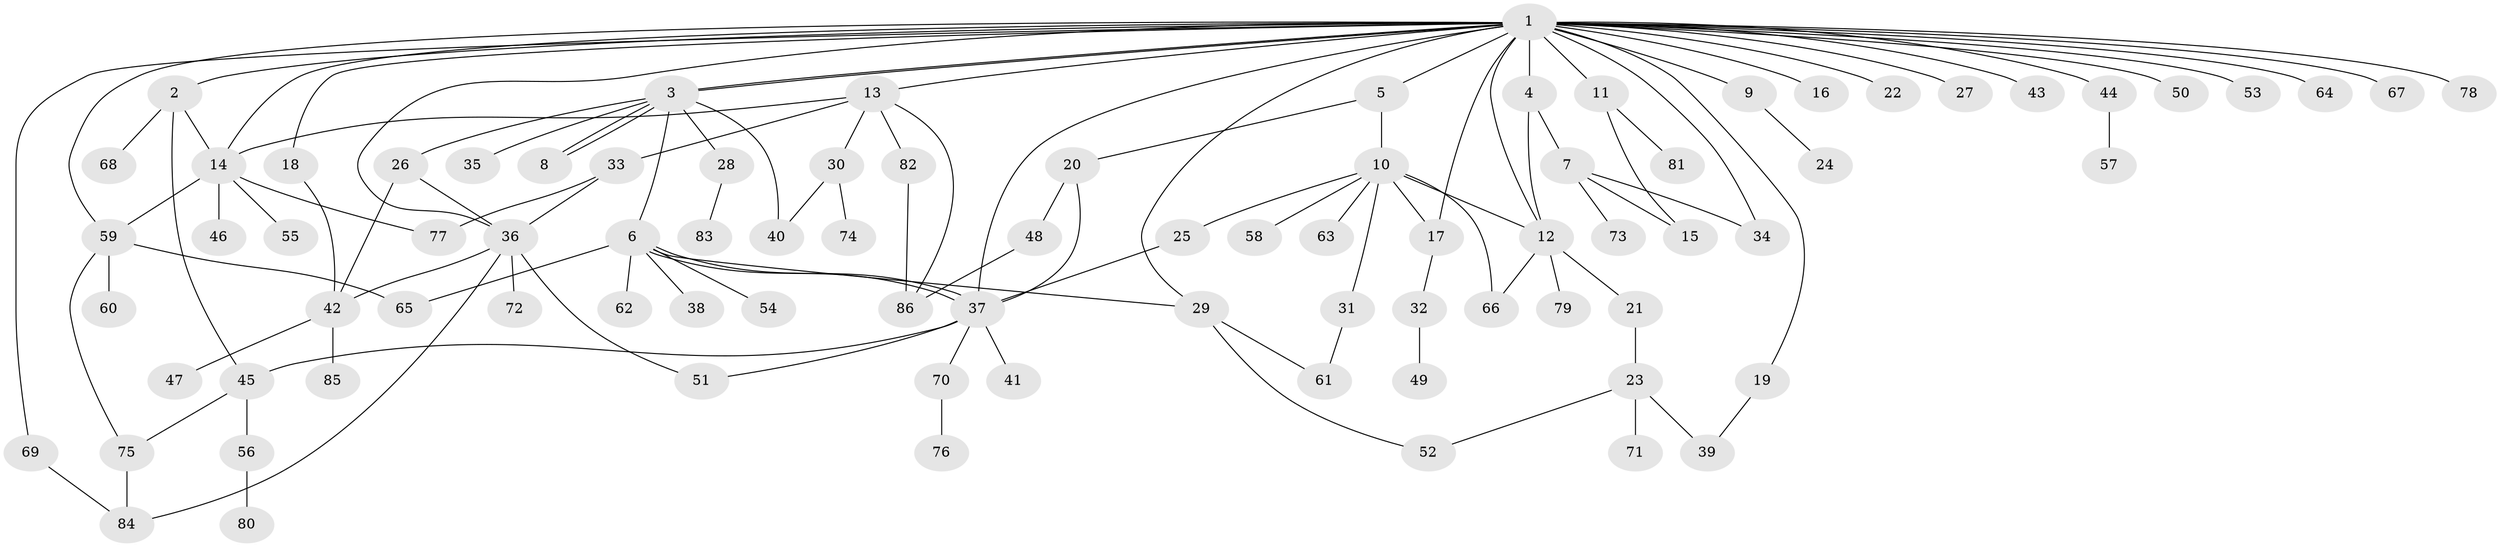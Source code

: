 // coarse degree distribution, {13: 0.027777777777777776, 3: 0.1388888888888889, 6: 0.1111111111111111, 7: 0.05555555555555555, 4: 0.2222222222222222, 5: 0.027777777777777776, 1: 0.3055555555555556, 2: 0.1111111111111111}
// Generated by graph-tools (version 1.1) at 2025/50/03/04/25 22:50:44]
// undirected, 86 vertices, 118 edges
graph export_dot {
  node [color=gray90,style=filled];
  1;
  2;
  3;
  4;
  5;
  6;
  7;
  8;
  9;
  10;
  11;
  12;
  13;
  14;
  15;
  16;
  17;
  18;
  19;
  20;
  21;
  22;
  23;
  24;
  25;
  26;
  27;
  28;
  29;
  30;
  31;
  32;
  33;
  34;
  35;
  36;
  37;
  38;
  39;
  40;
  41;
  42;
  43;
  44;
  45;
  46;
  47;
  48;
  49;
  50;
  51;
  52;
  53;
  54;
  55;
  56;
  57;
  58;
  59;
  60;
  61;
  62;
  63;
  64;
  65;
  66;
  67;
  68;
  69;
  70;
  71;
  72;
  73;
  74;
  75;
  76;
  77;
  78;
  79;
  80;
  81;
  82;
  83;
  84;
  85;
  86;
  1 -- 2;
  1 -- 3;
  1 -- 3;
  1 -- 4;
  1 -- 5;
  1 -- 9;
  1 -- 11;
  1 -- 12;
  1 -- 13;
  1 -- 14;
  1 -- 16;
  1 -- 17;
  1 -- 18;
  1 -- 19;
  1 -- 22;
  1 -- 27;
  1 -- 29;
  1 -- 34;
  1 -- 36;
  1 -- 37;
  1 -- 43;
  1 -- 44;
  1 -- 50;
  1 -- 53;
  1 -- 59;
  1 -- 64;
  1 -- 67;
  1 -- 69;
  1 -- 78;
  2 -- 14;
  2 -- 45;
  2 -- 68;
  3 -- 6;
  3 -- 8;
  3 -- 8;
  3 -- 26;
  3 -- 28;
  3 -- 35;
  3 -- 40;
  4 -- 7;
  4 -- 12;
  5 -- 10;
  5 -- 20;
  6 -- 29;
  6 -- 37;
  6 -- 37;
  6 -- 38;
  6 -- 54;
  6 -- 62;
  6 -- 65;
  7 -- 15;
  7 -- 34;
  7 -- 73;
  9 -- 24;
  10 -- 12;
  10 -- 17;
  10 -- 25;
  10 -- 31;
  10 -- 58;
  10 -- 63;
  10 -- 66;
  11 -- 15;
  11 -- 81;
  12 -- 21;
  12 -- 66;
  12 -- 79;
  13 -- 14;
  13 -- 30;
  13 -- 33;
  13 -- 82;
  13 -- 86;
  14 -- 46;
  14 -- 55;
  14 -- 59;
  14 -- 77;
  17 -- 32;
  18 -- 42;
  19 -- 39;
  20 -- 37;
  20 -- 48;
  21 -- 23;
  23 -- 39;
  23 -- 52;
  23 -- 71;
  25 -- 37;
  26 -- 36;
  26 -- 42;
  28 -- 83;
  29 -- 52;
  29 -- 61;
  30 -- 40;
  30 -- 74;
  31 -- 61;
  32 -- 49;
  33 -- 36;
  33 -- 77;
  36 -- 42;
  36 -- 51;
  36 -- 72;
  36 -- 84;
  37 -- 41;
  37 -- 45;
  37 -- 51;
  37 -- 70;
  42 -- 47;
  42 -- 85;
  44 -- 57;
  45 -- 56;
  45 -- 75;
  48 -- 86;
  56 -- 80;
  59 -- 60;
  59 -- 65;
  59 -- 75;
  69 -- 84;
  70 -- 76;
  75 -- 84;
  82 -- 86;
}
